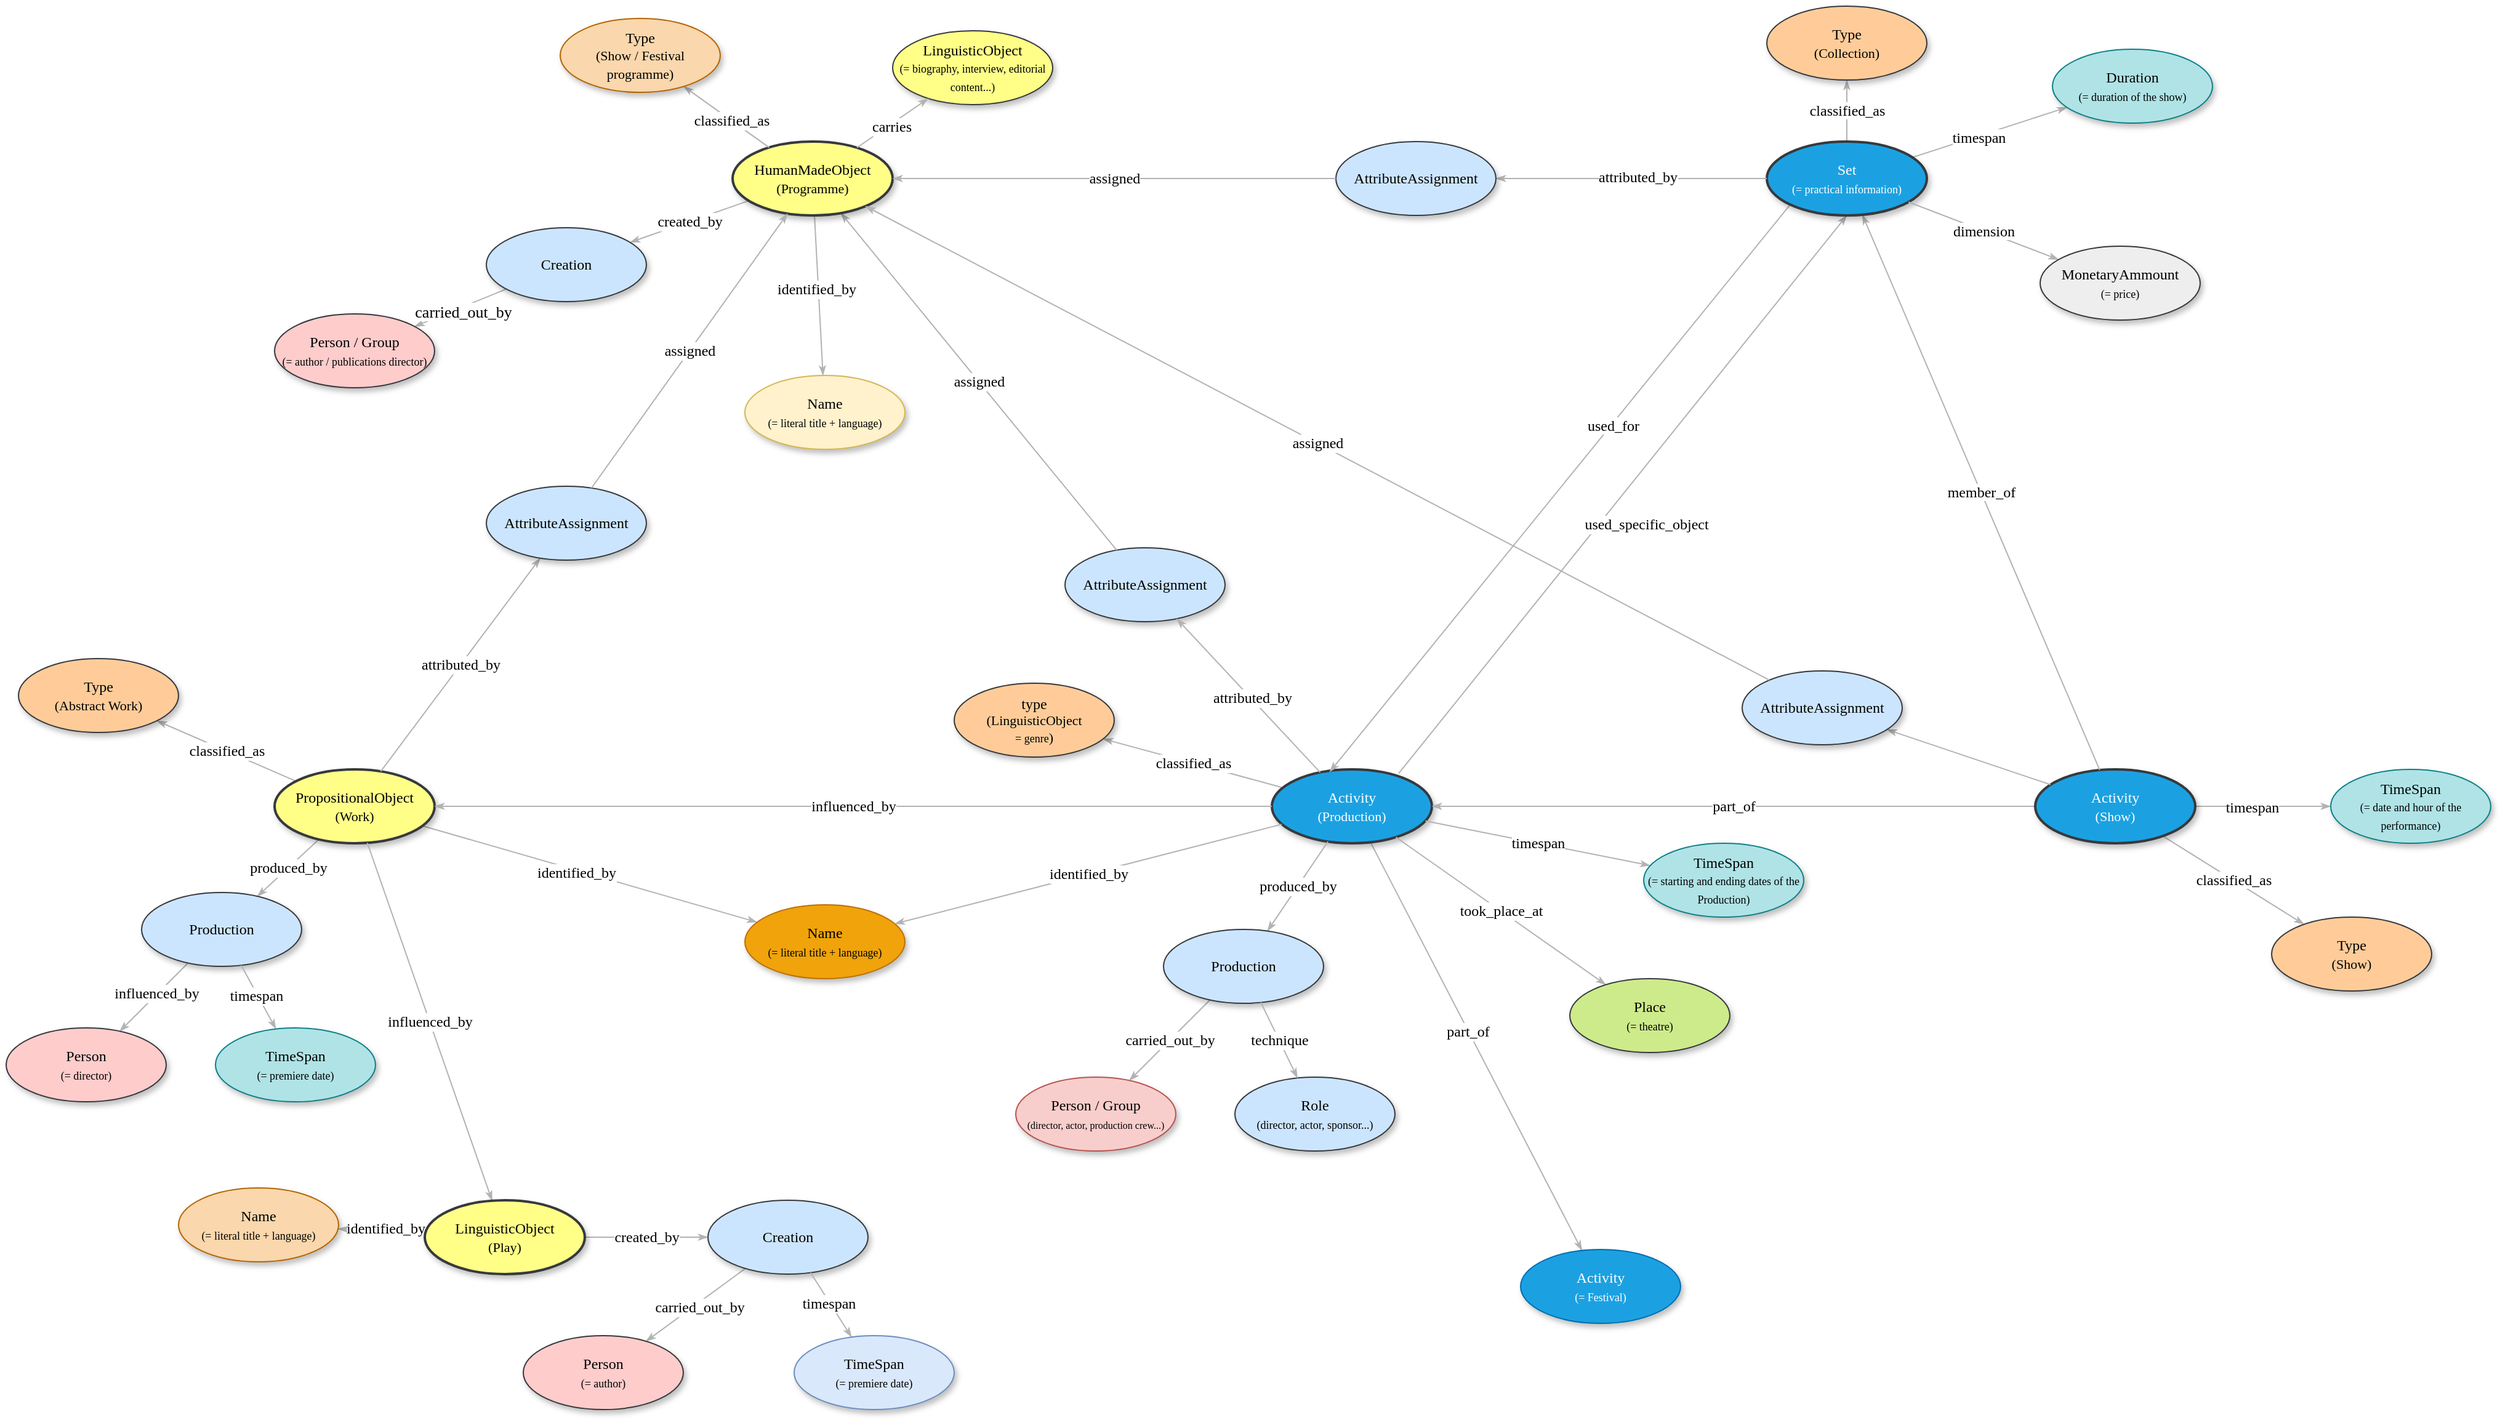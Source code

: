 <mxfile version="26.2.2">
  <diagram name="Page-1" id="I1qVu183hGC_iuVQ6kgP">
    <mxGraphModel dx="1477" dy="676" grid="1" gridSize="10" guides="1" tooltips="1" connect="1" arrows="1" fold="1" page="1" pageScale="1" pageWidth="2336" pageHeight="1654" math="0" shadow="0">
      <root>
        <mxCell id="0" />
        <mxCell id="1" parent="0" />
        <mxCell id="SjXOArpb8AO9h-SlpNLg-1" style="edgeStyle=none;rounded=1;html=1;labelBackgroundColor=#FFFFFF;startArrow=none;startFill=0;startSize=5;endArrow=classicThin;endFill=1;endSize=5;jettySize=auto;orthogonalLoop=1;strokeColor=#B3B3B3;strokeWidth=1;fontFamily=Verdana;fontSize=12" edge="1" parent="1" source="SjXOArpb8AO9h-SlpNLg-5" target="SjXOArpb8AO9h-SlpNLg-6">
          <mxGeometry relative="1" as="geometry" />
        </mxCell>
        <mxCell id="SjXOArpb8AO9h-SlpNLg-2" value="&lt;font style=&quot;font-size: 12px;&quot; face=&quot;Verdana&quot;&gt;identified_by&lt;/font&gt;" style="edgeLabel;html=1;align=center;verticalAlign=middle;resizable=0;points=[];labelBackgroundColor=#FFFFFF;" vertex="1" connectable="0" parent="SjXOArpb8AO9h-SlpNLg-1">
          <mxGeometry x="-0.08" y="-2" relative="1" as="geometry">
            <mxPoint as="offset" />
          </mxGeometry>
        </mxCell>
        <mxCell id="SjXOArpb8AO9h-SlpNLg-3" value="classified_as" style="edgeStyle=none;rounded=1;html=1;labelBackgroundColor=#FFFFFF;startArrow=none;startFill=0;startSize=5;endArrow=classicThin;endFill=1;endSize=5;jettySize=auto;orthogonalLoop=1;strokeColor=#B3B3B3;strokeWidth=1;fontFamily=Verdana;fontSize=12" edge="1" parent="1" source="SjXOArpb8AO9h-SlpNLg-5" target="SjXOArpb8AO9h-SlpNLg-13">
          <mxGeometry relative="1" as="geometry" />
        </mxCell>
        <mxCell id="SjXOArpb8AO9h-SlpNLg-4" value="produced_by" style="edgeStyle=none;rounded=1;html=1;labelBackgroundColor=#FFFFFF;startArrow=none;startFill=0;startSize=5;endArrow=classicThin;endFill=1;endSize=5;jettySize=auto;orthogonalLoop=1;strokeColor=#B3B3B3;strokeWidth=1;fontFamily=Verdana;fontSize=12" edge="1" parent="1" source="SjXOArpb8AO9h-SlpNLg-5" target="SjXOArpb8AO9h-SlpNLg-9">
          <mxGeometry relative="1" as="geometry" />
        </mxCell>
        <mxCell id="SjXOArpb8AO9h-SlpNLg-5" value="PropositionalObject&lt;div&gt;&lt;span style=&quot;font-size: 11px; background-color: initial;&quot;&gt;(W&lt;/span&gt;&lt;span style=&quot;font-size: 11px; background-color: initial;&quot;&gt;ork)&lt;/span&gt;&lt;/div&gt;" style="ellipse;whiteSpace=wrap;html=1;rounded=0;shadow=1;comic=0;labelBackgroundColor=none;strokeWidth=2;fontFamily=Verdana;fontSize=12;align=center;fillColor=#ffff88;strokeColor=#36393d;" vertex="1" parent="1">
          <mxGeometry x="238" y="710" width="130" height="60" as="geometry" />
        </mxCell>
        <mxCell id="SjXOArpb8AO9h-SlpNLg-6" value="&lt;span&gt;Name&lt;/span&gt;&lt;div&gt;&lt;span&gt;&lt;font style=&quot;font-size: 9px;&quot;&gt;(= literal title + language)&lt;/font&gt;&lt;/span&gt;&lt;/div&gt;" style="ellipse;whiteSpace=wrap;html=1;rounded=0;shadow=1;comic=0;labelBackgroundColor=none;strokeWidth=1;fontFamily=Verdana;fontSize=12;align=center;fillColor=#f0a30a;strokeColor=#BD7000;fontColor=#000000;" vertex="1" parent="1">
          <mxGeometry x="620" y="820" width="130" height="60" as="geometry" />
        </mxCell>
        <mxCell id="SjXOArpb8AO9h-SlpNLg-7" value="" style="edgeStyle=none;rounded=1;html=1;labelBackgroundColor=none;startArrow=none;startFill=0;startSize=5;endArrow=classicThin;endFill=1;endSize=5;jettySize=auto;orthogonalLoop=1;strokeColor=#B3B3B3;strokeWidth=1;fontFamily=Verdana;fontSize=12" edge="1" parent="1" source="SjXOArpb8AO9h-SlpNLg-9" target="SjXOArpb8AO9h-SlpNLg-11">
          <mxGeometry relative="1" as="geometry" />
        </mxCell>
        <mxCell id="SjXOArpb8AO9h-SlpNLg-8" value="&lt;font face=&quot;Verdana&quot; style=&quot;font-size: 12px;&quot;&gt;influenced_by&lt;/font&gt;" style="edgeLabel;html=1;align=center;verticalAlign=middle;resizable=0;points=[];" vertex="1" connectable="0" parent="SjXOArpb8AO9h-SlpNLg-7">
          <mxGeometry x="-0.064" relative="1" as="geometry">
            <mxPoint y="-1" as="offset" />
          </mxGeometry>
        </mxCell>
        <mxCell id="SjXOArpb8AO9h-SlpNLg-9" value="&lt;span&gt;Production&lt;/span&gt;" style="ellipse;whiteSpace=wrap;html=1;rounded=0;shadow=1;comic=0;labelBackgroundColor=none;strokeWidth=1;fontFamily=Verdana;fontSize=12;align=center;fillColor=#cce5ff;strokeColor=#36393d;" vertex="1" parent="1">
          <mxGeometry x="130" y="810" width="130" height="60" as="geometry" />
        </mxCell>
        <mxCell id="SjXOArpb8AO9h-SlpNLg-11" value="&lt;span&gt;Person&lt;/span&gt;&lt;div&gt;&lt;span&gt;&lt;font style=&quot;font-size: 9px;&quot;&gt;(= director)&lt;/font&gt;&lt;/span&gt;&lt;/div&gt;" style="ellipse;whiteSpace=wrap;html=1;rounded=0;shadow=1;comic=0;labelBackgroundColor=none;strokeWidth=1;fontFamily=Verdana;fontSize=12;align=center;fillColor=#ffcccc;strokeColor=#36393d;" vertex="1" parent="1">
          <mxGeometry x="20" y="920" width="130" height="60" as="geometry" />
        </mxCell>
        <mxCell id="SjXOArpb8AO9h-SlpNLg-13" value="Type&lt;div&gt;&lt;font style=&quot;font-size: 11px;&quot;&gt;(Abstract Work)&lt;/font&gt;&lt;/div&gt;" style="ellipse;whiteSpace=wrap;html=1;rounded=0;shadow=1;comic=0;labelBackgroundColor=none;strokeWidth=1;fontFamily=Verdana;fontSize=12;align=center;fillColor=#ffcc99;strokeColor=#36393d;" vertex="1" parent="1">
          <mxGeometry x="30" y="620" width="130" height="60" as="geometry" />
        </mxCell>
        <mxCell id="SjXOArpb8AO9h-SlpNLg-14" value="" style="edgeStyle=none;rounded=1;html=1;labelBackgroundColor=#FFFFFF;startArrow=none;startFill=0;startSize=5;endArrow=classicThin;endFill=1;endSize=5;jettySize=auto;orthogonalLoop=1;strokeColor=#B3B3B3;strokeWidth=1;fontFamily=Verdana;fontSize=12;" edge="1" parent="1" source="SjXOArpb8AO9h-SlpNLg-9" target="SjXOArpb8AO9h-SlpNLg-16">
          <mxGeometry relative="1" as="geometry">
            <mxPoint x="686" y="715" as="sourcePoint" />
          </mxGeometry>
        </mxCell>
        <mxCell id="SjXOArpb8AO9h-SlpNLg-15" value="&lt;font style=&quot;font-size: 12px;&quot; face=&quot;Verdana&quot;&gt;timespan&lt;/font&gt;" style="edgeLabel;html=1;align=center;verticalAlign=middle;resizable=0;points=[];labelBackgroundColor=#FFFFFF;" vertex="1" connectable="0" parent="SjXOArpb8AO9h-SlpNLg-14">
          <mxGeometry x="-0.103" y="-1" relative="1" as="geometry">
            <mxPoint y="1" as="offset" />
          </mxGeometry>
        </mxCell>
        <mxCell id="SjXOArpb8AO9h-SlpNLg-16" value="&lt;span&gt;TimeSpan&lt;/span&gt;&lt;div&gt;&lt;span&gt;&lt;font style=&quot;font-size: 9px;&quot;&gt;(= premiere date)&lt;/font&gt;&lt;/span&gt;&lt;/div&gt;" style="ellipse;whiteSpace=wrap;html=1;rounded=0;shadow=1;comic=0;labelBackgroundColor=none;strokeWidth=1;fontFamily=Verdana;fontSize=12;align=center;fillColor=#b0e3e6;strokeColor=#0e8088;" vertex="1" parent="1">
          <mxGeometry x="190" y="920" width="130" height="60" as="geometry" />
        </mxCell>
        <mxCell id="SjXOArpb8AO9h-SlpNLg-17" value="&lt;span&gt;AttributeAssignment&lt;/span&gt;" style="ellipse;whiteSpace=wrap;html=1;rounded=0;shadow=1;comic=0;labelBackgroundColor=none;strokeWidth=1;fontFamily=Verdana;fontSize=12;align=center;fillColor=#cce5ff;strokeColor=#36393d;" vertex="1" parent="1">
          <mxGeometry x="880" y="530" width="130" height="60" as="geometry" />
        </mxCell>
        <mxCell id="SjXOArpb8AO9h-SlpNLg-18" value="attributed_by" style="edgeStyle=none;rounded=1;html=1;labelBackgroundColor=#FFFFFF;startArrow=none;startFill=0;startSize=5;endArrow=classicThin;endFill=1;endSize=5;jettySize=auto;orthogonalLoop=1;strokeColor=#B3B3B3;strokeWidth=1;fontFamily=Verdana;fontSize=12" edge="1" parent="1" source="SjXOArpb8AO9h-SlpNLg-5" target="SjXOArpb8AO9h-SlpNLg-113">
          <mxGeometry relative="1" as="geometry">
            <mxPoint x="370" y="750" as="sourcePoint" />
            <mxPoint x="486" y="720" as="targetPoint" />
          </mxGeometry>
        </mxCell>
        <mxCell id="SjXOArpb8AO9h-SlpNLg-20" value="assigned" style="edgeStyle=none;rounded=1;html=1;labelBackgroundColor=#FFFFFF;startArrow=none;startFill=0;startSize=5;endArrow=classicThin;endFill=1;endSize=5;jettySize=auto;orthogonalLoop=1;strokeColor=#B3B3B3;strokeWidth=1;fontFamily=Verdana;fontSize=12" edge="1" parent="1" source="SjXOArpb8AO9h-SlpNLg-17" target="SjXOArpb8AO9h-SlpNLg-89">
          <mxGeometry relative="1" as="geometry">
            <mxPoint x="615" y="693" as="sourcePoint" />
            <mxPoint x="536.492" y="546.244" as="targetPoint" />
          </mxGeometry>
        </mxCell>
        <mxCell id="SjXOArpb8AO9h-SlpNLg-22" value="influen&lt;span style=&quot;background-color: light-dark(rgb(255, 255, 255), rgb(18, 18, 18)); color: light-dark(rgb(0, 0, 0), rgb(255, 255, 255));&quot;&gt;ced_by&lt;/span&gt;" style="edgeStyle=none;rounded=1;html=1;labelBackgroundColor=#FFFFFF;startArrow=none;startFill=0;startSize=5;endArrow=classicThin;endFill=1;endSize=5;jettySize=auto;orthogonalLoop=1;strokeColor=#B3B3B3;strokeWidth=1;fontFamily=Verdana;fontSize=12" edge="1" parent="1" source="SjXOArpb8AO9h-SlpNLg-5" target="SjXOArpb8AO9h-SlpNLg-104">
          <mxGeometry relative="1" as="geometry">
            <mxPoint x="313" y="795" as="sourcePoint" />
            <mxPoint x="599.166" y="964.385" as="targetPoint" />
          </mxGeometry>
        </mxCell>
        <mxCell id="SjXOArpb8AO9h-SlpNLg-23" style="edgeStyle=none;rounded=1;html=1;labelBackgroundColor=#FFFFFF;startArrow=none;startFill=0;startSize=5;endArrow=classicThin;endFill=1;endSize=5;jettySize=auto;orthogonalLoop=1;strokeColor=#B3B3B3;strokeWidth=1;fontFamily=Verdana;fontSize=12" edge="1" parent="1" source="SjXOArpb8AO9h-SlpNLg-27" target="SjXOArpb8AO9h-SlpNLg-30">
          <mxGeometry relative="1" as="geometry" />
        </mxCell>
        <mxCell id="SjXOArpb8AO9h-SlpNLg-24" value="&lt;font style=&quot;font-size: 12px;&quot; face=&quot;Verdana&quot;&gt;part_of&lt;/font&gt;" style="edgeLabel;html=1;align=center;verticalAlign=middle;resizable=0;points=[];labelBackgroundColor=#FFFFFF;" vertex="1" connectable="0" parent="SjXOArpb8AO9h-SlpNLg-23">
          <mxGeometry x="-0.08" y="-1" relative="1" as="geometry">
            <mxPoint as="offset" />
          </mxGeometry>
        </mxCell>
        <mxCell id="SjXOArpb8AO9h-SlpNLg-25" value="&lt;span style=&quot;background-color: rgb(255, 255, 255);&quot;&gt;classified_as&lt;/span&gt;" style="edgeStyle=none;rounded=1;html=1;labelBackgroundColor=#FFFFFF;startArrow=none;startFill=0;startSize=5;endArrow=classicThin;endFill=1;endSize=5;jettySize=auto;orthogonalLoop=1;strokeColor=#B3B3B3;strokeWidth=1;fontFamily=Verdana;fontSize=12" edge="1" parent="1" source="SjXOArpb8AO9h-SlpNLg-27" target="SjXOArpb8AO9h-SlpNLg-39">
          <mxGeometry relative="1" as="geometry" />
        </mxCell>
        <mxCell id="SjXOArpb8AO9h-SlpNLg-27" value="&lt;div&gt;Activity&lt;/div&gt;&lt;div&gt;&lt;font style=&quot;font-size: 11px;&quot;&gt;(Production)&lt;/font&gt;&lt;/div&gt;" style="ellipse;whiteSpace=wrap;html=1;rounded=0;shadow=1;comic=0;labelBackgroundColor=none;strokeWidth=2;fontFamily=Verdana;fontSize=12;align=center;fillColor=#1ba1e2;strokeColor=#36393D;fontColor=#ffffff;" vertex="1" parent="1">
          <mxGeometry x="1048" y="710" width="130" height="60" as="geometry" />
        </mxCell>
        <mxCell id="SjXOArpb8AO9h-SlpNLg-28" value="took_place_at" style="edgeStyle=none;rounded=1;html=1;labelBackgroundColor=#FFFFFF;startArrow=none;startFill=0;startSize=5;endArrow=classicThin;endFill=1;endSize=5;jettySize=auto;orthogonalLoop=1;strokeColor=#B3B3B3;strokeWidth=1;fontFamily=Verdana;fontSize=12" edge="1" parent="1" source="SjXOArpb8AO9h-SlpNLg-27" target="SjXOArpb8AO9h-SlpNLg-36">
          <mxGeometry relative="1" as="geometry" />
        </mxCell>
        <mxCell id="SjXOArpb8AO9h-SlpNLg-29" value="timespan" style="edgeStyle=none;rounded=1;html=1;labelBackgroundColor=#FFFFFF;startArrow=none;startFill=0;startSize=5;endArrow=classicThin;endFill=1;endSize=5;jettySize=auto;orthogonalLoop=1;strokeColor=#B3B3B3;strokeWidth=1;fontFamily=Verdana;fontSize=12" edge="1" parent="1" source="SjXOArpb8AO9h-SlpNLg-27" target="SjXOArpb8AO9h-SlpNLg-35">
          <mxGeometry relative="1" as="geometry" />
        </mxCell>
        <mxCell id="SjXOArpb8AO9h-SlpNLg-30" value="&lt;span&gt;Activity&lt;/span&gt;&lt;div&gt;&lt;span&gt;&lt;font style=&quot;font-size: 9px;&quot;&gt;(= Festival)&lt;/font&gt;&lt;/span&gt;&lt;/div&gt;" style="ellipse;whiteSpace=wrap;html=1;rounded=0;shadow=1;comic=0;labelBackgroundColor=none;strokeWidth=1;fontFamily=Verdana;fontSize=12;align=center;fillColor=#1ba1e2;strokeColor=#006EAF;fontColor=#ffffff;" vertex="1" parent="1">
          <mxGeometry x="1250" y="1100" width="130" height="60" as="geometry" />
        </mxCell>
        <mxCell id="SjXOArpb8AO9h-SlpNLg-31" value="carried_out_by" style="edgeStyle=none;rounded=1;html=1;labelBackgroundColor=#FFFFFF;startArrow=none;startFill=0;startSize=5;endArrow=classicThin;endFill=1;endSize=5;jettySize=auto;orthogonalLoop=1;strokeColor=#B3B3B3;strokeWidth=1;fontFamily=Verdana;fontSize=12" edge="1" parent="1" source="SjXOArpb8AO9h-SlpNLg-46" target="SjXOArpb8AO9h-SlpNLg-33">
          <mxGeometry relative="1" as="geometry">
            <mxPoint x="1488" y="850" as="sourcePoint" />
          </mxGeometry>
        </mxCell>
        <mxCell id="SjXOArpb8AO9h-SlpNLg-33" value="&lt;span&gt;Person / Group&lt;/span&gt;&lt;div&gt;&lt;span&gt;&lt;font style=&quot;font-size: 8px;&quot;&gt;(director, actor, production crew...)&lt;/font&gt;&lt;/span&gt;&lt;/div&gt;" style="ellipse;whiteSpace=wrap;html=1;rounded=0;shadow=1;comic=0;labelBackgroundColor=none;strokeWidth=1;fontFamily=Verdana;fontSize=12;align=center;fillColor=#f8cecc;strokeColor=#b85450;" vertex="1" parent="1">
          <mxGeometry x="840" y="960" width="130" height="60" as="geometry" />
        </mxCell>
        <mxCell id="SjXOArpb8AO9h-SlpNLg-34" value="used_specific_object" style="edgeStyle=none;rounded=1;html=1;labelBackgroundColor=#FFFFFF;startArrow=none;startFill=0;startSize=5;endArrow=classicThin;endFill=1;endSize=5;jettySize=auto;orthogonalLoop=1;strokeColor=#B3B3B3;strokeWidth=1;fontFamily=Verdana;fontSize=12;exitX=0.792;exitY=0.056;exitDx=0;exitDy=0;entryX=0.5;entryY=1;entryDx=0;entryDy=0;exitPerimeter=0;" edge="1" parent="1" source="SjXOArpb8AO9h-SlpNLg-27" target="SjXOArpb8AO9h-SlpNLg-73">
          <mxGeometry x="-0.027" y="-30" relative="1" as="geometry">
            <mxPoint x="1160" y="670" as="sourcePoint" />
            <mxPoint x="1520" y="330" as="targetPoint" />
            <mxPoint as="offset" />
          </mxGeometry>
        </mxCell>
        <mxCell id="SjXOArpb8AO9h-SlpNLg-35" value="&lt;span&gt;TimeSpan&lt;/span&gt;&lt;div&gt;&lt;span&gt;&lt;font style=&quot;font-size: 9px;&quot;&gt;(= starting and ending dates of the Production)&lt;/font&gt;&lt;/span&gt;&lt;/div&gt;" style="ellipse;whiteSpace=wrap;html=1;rounded=0;shadow=1;comic=0;labelBackgroundColor=none;strokeWidth=1;fontFamily=Verdana;fontSize=12;align=center;fillColor=#b0e3e6;strokeColor=#0e8088;" vertex="1" parent="1">
          <mxGeometry x="1350" y="770" width="130" height="60" as="geometry" />
        </mxCell>
        <mxCell id="SjXOArpb8AO9h-SlpNLg-36" value="&lt;span&gt;Place&lt;/span&gt;&lt;div&gt;&lt;span&gt;&lt;font style=&quot;font-size: 9px;&quot;&gt;(= theatre)&lt;/font&gt;&lt;/span&gt;&lt;/div&gt;" style="ellipse;whiteSpace=wrap;html=1;rounded=0;shadow=1;comic=0;labelBackgroundColor=none;strokeWidth=1;fontFamily=Verdana;fontSize=12;align=center;fillColor=#cdeb8b;strokeColor=#36393d;" vertex="1" parent="1">
          <mxGeometry x="1290" y="880" width="130" height="60" as="geometry" />
        </mxCell>
        <mxCell id="SjXOArpb8AO9h-SlpNLg-38" value="influenced_by" style="edgeStyle=none;rounded=1;html=1;labelBackgroundColor=#FFFFFF;startArrow=none;startFill=0;startSize=5;endArrow=classicThin;endFill=1;endSize=5;jettySize=auto;orthogonalLoop=1;strokeColor=#B3B3B3;strokeWidth=1;fontFamily=Verdana;fontSize=12" edge="1" parent="1" source="SjXOArpb8AO9h-SlpNLg-27" target="SjXOArpb8AO9h-SlpNLg-5">
          <mxGeometry relative="1" as="geometry">
            <mxPoint x="928" y="770" as="targetPoint" />
          </mxGeometry>
        </mxCell>
        <mxCell id="SjXOArpb8AO9h-SlpNLg-39" value="type&lt;div style=&quot;font-size: 11px;&quot;&gt;(&lt;font style=&quot;font-size: 11px;&quot;&gt;LinguisticObject&lt;/font&gt;&lt;/div&gt;&lt;div style=&quot;&quot;&gt;&lt;font style=&quot;font-size: 9px;&quot;&gt; = genre&lt;/font&gt;&lt;span style=&quot;font-size: 11px;&quot;&gt;)&lt;/span&gt;&lt;/div&gt;" style="ellipse;whiteSpace=wrap;html=1;rounded=0;shadow=1;comic=0;labelBackgroundColor=none;strokeWidth=1;fontFamily=Verdana;fontSize=12;align=center;rotation=0;fillColor=#ffcc99;strokeColor=#36393d;" vertex="1" parent="1">
          <mxGeometry x="790" y="640" width="130" height="60" as="geometry" />
        </mxCell>
        <mxCell id="SjXOArpb8AO9h-SlpNLg-40" value="identified_by" style="edgeStyle=none;rounded=1;html=1;labelBackgroundColor=#FFFFFF;startArrow=none;startFill=0;startSize=5;endArrow=classicThin;endFill=1;endSize=5;jettySize=auto;orthogonalLoop=1;strokeColor=#B3B3B3;strokeWidth=1;fontFamily=Verdana;fontSize=12" edge="1" parent="1" source="SjXOArpb8AO9h-SlpNLg-27" target="SjXOArpb8AO9h-SlpNLg-6">
          <mxGeometry relative="1" as="geometry">
            <mxPoint x="902.676" y="896.237" as="targetPoint" />
          </mxGeometry>
        </mxCell>
        <mxCell id="SjXOArpb8AO9h-SlpNLg-45" value="produced_by" style="edgeStyle=none;rounded=1;html=1;labelBackgroundColor=#FFFFFF;startArrow=none;startFill=0;startSize=5;endArrow=classicThin;endFill=1;endSize=5;jettySize=auto;orthogonalLoop=1;strokeColor=#B3B3B3;strokeWidth=1;fontFamily=Verdana;fontSize=12" edge="1" parent="1" source="SjXOArpb8AO9h-SlpNLg-27" target="SjXOArpb8AO9h-SlpNLg-46">
          <mxGeometry relative="1" as="geometry">
            <mxPoint x="1309.937" y="394.997" as="sourcePoint" />
          </mxGeometry>
        </mxCell>
        <mxCell id="SjXOArpb8AO9h-SlpNLg-46" value="&lt;span&gt;Production&lt;/span&gt;" style="ellipse;whiteSpace=wrap;html=1;rounded=0;shadow=1;comic=0;labelBackgroundColor=none;strokeWidth=1;fontFamily=Verdana;fontSize=12;align=center;fillColor=#cce5ff;strokeColor=#36393d;" vertex="1" parent="1">
          <mxGeometry x="960" y="840" width="130" height="60" as="geometry" />
        </mxCell>
        <mxCell id="SjXOArpb8AO9h-SlpNLg-47" value="&lt;span&gt;Role&lt;/span&gt;&lt;div&gt;&lt;span&gt;&lt;font style=&quot;font-size: 9px;&quot;&gt;(director, actor, sponsor...)&lt;/font&gt;&lt;/span&gt;&lt;/div&gt;" style="ellipse;whiteSpace=wrap;html=1;rounded=0;shadow=1;comic=0;labelBackgroundColor=none;strokeWidth=1;fontFamily=Verdana;fontSize=12;align=center;fillColor=#cce5ff;strokeColor=#36393d;" vertex="1" parent="1">
          <mxGeometry x="1018" y="960" width="130" height="60" as="geometry" />
        </mxCell>
        <mxCell id="SjXOArpb8AO9h-SlpNLg-48" value="technique" style="edgeStyle=none;rounded=1;html=1;labelBackgroundColor=#FFFFFF;startArrow=none;startFill=0;startSize=5;endArrow=classicThin;endFill=1;endSize=5;jettySize=auto;orthogonalLoop=1;strokeColor=#B3B3B3;strokeWidth=1;fontFamily=Verdana;fontSize=12" edge="1" parent="1" source="SjXOArpb8AO9h-SlpNLg-46" target="SjXOArpb8AO9h-SlpNLg-47">
          <mxGeometry relative="1" as="geometry">
            <mxPoint x="1337" y="886" as="sourcePoint" />
            <mxPoint x="1429" y="954" as="targetPoint" />
          </mxGeometry>
        </mxCell>
        <mxCell id="SjXOArpb8AO9h-SlpNLg-49" value="" style="edgeStyle=none;rounded=1;html=1;labelBackgroundColor=#FFFFFF;startArrow=none;startFill=0;startSize=5;endArrow=classicThin;endFill=1;endSize=5;jettySize=auto;orthogonalLoop=1;strokeColor=#B3B3B3;strokeWidth=1;fontFamily=Verdana;fontSize=12" edge="1" parent="1" source="SjXOArpb8AO9h-SlpNLg-27" target="SjXOArpb8AO9h-SlpNLg-17">
          <mxGeometry relative="1" as="geometry">
            <mxPoint x="1108" y="820" as="sourcePoint" />
          </mxGeometry>
        </mxCell>
        <mxCell id="SjXOArpb8AO9h-SlpNLg-50" value="&lt;font face=&quot;Verdana&quot; style=&quot;font-size: 12px;&quot;&gt;attributed_by&lt;/font&gt;" style="edgeLabel;html=1;align=center;verticalAlign=middle;resizable=0;points=[];" vertex="1" connectable="0" parent="SjXOArpb8AO9h-SlpNLg-49">
          <mxGeometry x="-0.041" y="-1" relative="1" as="geometry">
            <mxPoint as="offset" />
          </mxGeometry>
        </mxCell>
        <mxCell id="SjXOArpb8AO9h-SlpNLg-52" style="edgeStyle=none;rounded=1;html=1;labelBackgroundColor=none;startArrow=none;startFill=0;startSize=5;endArrow=classicThin;endFill=1;endSize=5;jettySize=auto;orthogonalLoop=1;strokeColor=#B3B3B3;strokeWidth=1;fontFamily=Verdana;fontSize=12" edge="1" parent="1" source="SjXOArpb8AO9h-SlpNLg-56" target="SjXOArpb8AO9h-SlpNLg-57">
          <mxGeometry relative="1" as="geometry" />
        </mxCell>
        <mxCell id="SjXOArpb8AO9h-SlpNLg-53" value="&lt;font face=&quot;Verdana&quot; style=&quot;font-size: 12px; background-color: rgb(255, 255, 255);&quot;&gt;timespan&lt;/font&gt;" style="edgeLabel;html=1;align=center;verticalAlign=middle;resizable=0;points=[];" vertex="1" connectable="0" parent="SjXOArpb8AO9h-SlpNLg-52">
          <mxGeometry x="-0.16" y="-1" relative="1" as="geometry">
            <mxPoint as="offset" />
          </mxGeometry>
        </mxCell>
        <mxCell id="SjXOArpb8AO9h-SlpNLg-54" value="&lt;span style=&quot;background-color: rgb(255, 255, 255);&quot;&gt;part_of&lt;/span&gt;" style="edgeStyle=none;rounded=1;html=1;labelBackgroundColor=none;startArrow=none;startFill=0;startSize=5;endArrow=classicThin;endFill=1;endSize=5;jettySize=auto;orthogonalLoop=1;strokeColor=#B3B3B3;strokeWidth=1;fontFamily=Verdana;fontSize=12" edge="1" parent="1" source="SjXOArpb8AO9h-SlpNLg-56" target="SjXOArpb8AO9h-SlpNLg-27">
          <mxGeometry relative="1" as="geometry">
            <mxPoint x="1818" y="790" as="targetPoint" />
          </mxGeometry>
        </mxCell>
        <mxCell id="SjXOArpb8AO9h-SlpNLg-55" value="&lt;span style=&quot;background-color: rgb(255, 255, 255);&quot;&gt;classified_as&lt;/span&gt;" style="edgeStyle=none;rounded=1;html=1;labelBackgroundColor=none;startArrow=none;startFill=0;startSize=5;endArrow=classicThin;endFill=1;endSize=5;jettySize=auto;orthogonalLoop=1;strokeColor=#B3B3B3;strokeWidth=1;fontFamily=Verdana;fontSize=12" edge="1" parent="1" source="SjXOArpb8AO9h-SlpNLg-56" target="SjXOArpb8AO9h-SlpNLg-58">
          <mxGeometry relative="1" as="geometry" />
        </mxCell>
        <mxCell id="SjXOArpb8AO9h-SlpNLg-56" value="Activity&lt;div&gt;&lt;font style=&quot;font-size: 11px;&quot;&gt;(Show)&lt;/font&gt;&lt;/div&gt;" style="ellipse;whiteSpace=wrap;html=1;rounded=0;shadow=1;comic=0;labelBackgroundColor=none;strokeWidth=2;fontFamily=Verdana;fontSize=12;align=center;fillColor=#1ba1e2;fontColor=#ffffff;strokeColor=#36393D;" vertex="1" parent="1">
          <mxGeometry x="1668" y="710" width="130" height="60" as="geometry" />
        </mxCell>
        <mxCell id="SjXOArpb8AO9h-SlpNLg-57" value="&lt;span&gt;TimeSpan&lt;/span&gt;&lt;div&gt;&lt;span&gt;&lt;font style=&quot;font-size: 9px;&quot;&gt;(= date and hour of the performance)&lt;/font&gt;&lt;/span&gt;&lt;/div&gt;" style="ellipse;whiteSpace=wrap;html=1;rounded=0;shadow=1;comic=0;labelBackgroundColor=none;strokeWidth=1;fontFamily=Verdana;fontSize=12;align=center;fillColor=#b0e3e6;strokeColor=#0e8088;" vertex="1" parent="1">
          <mxGeometry x="1908" y="710" width="130" height="60" as="geometry" />
        </mxCell>
        <mxCell id="SjXOArpb8AO9h-SlpNLg-58" value="&lt;span&gt;Type&lt;/span&gt;&lt;div&gt;&lt;span&gt;&lt;font style=&quot;font-size: 11px;&quot;&gt;(Show)&lt;/font&gt;&lt;/span&gt;&lt;/div&gt;" style="ellipse;whiteSpace=wrap;html=1;rounded=0;shadow=1;comic=0;labelBackgroundColor=none;strokeWidth=1;fontFamily=Verdana;fontSize=12;align=center;fillColor=#ffcc99;strokeColor=#36393d;" vertex="1" parent="1">
          <mxGeometry x="1860" y="830" width="130" height="60" as="geometry" />
        </mxCell>
        <mxCell id="SjXOArpb8AO9h-SlpNLg-60" value="&lt;span style=&quot;background-color: rgb(255, 255, 255);&quot;&gt;member_of&lt;/span&gt;" style="edgeStyle=none;rounded=1;html=1;labelBackgroundColor=none;startArrow=none;startFill=0;startSize=5;endArrow=classicThin;endFill=1;endSize=5;jettySize=auto;orthogonalLoop=1;strokeColor=#B3B3B3;strokeWidth=1;fontFamily=Verdana;fontSize=12" edge="1" parent="1" source="SjXOArpb8AO9h-SlpNLg-56" target="SjXOArpb8AO9h-SlpNLg-73">
          <mxGeometry relative="1" as="geometry">
            <mxPoint x="1770" y="610" as="sourcePoint" />
            <mxPoint x="1695.139" y="633.597" as="targetPoint" />
          </mxGeometry>
        </mxCell>
        <mxCell id="SjXOArpb8AO9h-SlpNLg-66" value="" style="edgeStyle=none;rounded=1;html=1;labelBackgroundColor=#FFFFFF;startArrow=none;startFill=0;startSize=5;endArrow=classicThin;endFill=1;endSize=5;jettySize=auto;orthogonalLoop=1;strokeColor=#B3B3B3;strokeWidth=1;fontFamily=Verdana;fontSize=12" edge="1" parent="1" source="SjXOArpb8AO9h-SlpNLg-56" target="SjXOArpb8AO9h-SlpNLg-115">
          <mxGeometry relative="1" as="geometry">
            <mxPoint x="1845" y="820" as="sourcePoint" />
          </mxGeometry>
        </mxCell>
        <mxCell id="SjXOArpb8AO9h-SlpNLg-67" value="&lt;font face=&quot;Verdana&quot; style=&quot;font-size: 12px;&quot;&gt;attributed_by&lt;/font&gt;" style="edgeLabel;html=1;align=center;verticalAlign=middle;resizable=0;points=[];" vertex="1" connectable="0" parent="SjXOArpb8AO9h-SlpNLg-66">
          <mxGeometry x="-0.041" y="-1" relative="1" as="geometry">
            <mxPoint x="-110" y="-29" as="offset" />
          </mxGeometry>
        </mxCell>
        <mxCell id="SjXOArpb8AO9h-SlpNLg-69" style="edgeStyle=none;rounded=1;html=1;labelBackgroundColor=none;startArrow=none;startFill=0;startSize=5;endArrow=classicThin;endFill=1;endSize=5;jettySize=auto;orthogonalLoop=1;strokeColor=#B3B3B3;strokeWidth=1;fontFamily=Verdana;fontSize=12" edge="1" parent="1" source="SjXOArpb8AO9h-SlpNLg-73" target="SjXOArpb8AO9h-SlpNLg-74">
          <mxGeometry relative="1" as="geometry" />
        </mxCell>
        <mxCell id="SjXOArpb8AO9h-SlpNLg-70" value="&lt;font face=&quot;Verdana&quot; style=&quot;font-size: 12px; background-color: rgb(255, 255, 255);&quot;&gt;timespan&lt;/font&gt;" style="edgeLabel;html=1;align=center;verticalAlign=middle;resizable=0;points=[];" vertex="1" connectable="0" parent="SjXOArpb8AO9h-SlpNLg-69">
          <mxGeometry x="-0.16" y="-1" relative="1" as="geometry">
            <mxPoint as="offset" />
          </mxGeometry>
        </mxCell>
        <mxCell id="SjXOArpb8AO9h-SlpNLg-71" value="&lt;span style=&quot;background-color: rgb(255, 255, 255);&quot;&gt;used_for&lt;/span&gt;" style="edgeStyle=none;rounded=1;html=1;labelBackgroundColor=none;startArrow=none;startFill=0;startSize=5;endArrow=classicThin;endFill=1;endSize=5;jettySize=auto;orthogonalLoop=1;strokeColor=#B3B3B3;strokeWidth=1;fontFamily=Verdana;fontSize=12;entryX=0.362;entryY=0.033;entryDx=0;entryDy=0;entryPerimeter=0;exitX=0;exitY=1;exitDx=0;exitDy=0;" edge="1" parent="1" source="SjXOArpb8AO9h-SlpNLg-73" target="SjXOArpb8AO9h-SlpNLg-27">
          <mxGeometry x="-0.224" y="1" relative="1" as="geometry">
            <mxPoint x="1214.465" y="396.162" as="targetPoint" />
            <mxPoint as="offset" />
          </mxGeometry>
        </mxCell>
        <mxCell id="SjXOArpb8AO9h-SlpNLg-72" value="&lt;span style=&quot;background-color: rgb(255, 255, 255);&quot;&gt;classified_as&lt;/span&gt;" style="edgeStyle=none;rounded=1;html=1;labelBackgroundColor=none;startArrow=none;startFill=0;startSize=5;endArrow=classicThin;endFill=1;endSize=5;jettySize=auto;orthogonalLoop=1;strokeColor=#B3B3B3;strokeWidth=1;fontFamily=Verdana;fontSize=12" edge="1" parent="1" source="SjXOArpb8AO9h-SlpNLg-73" target="SjXOArpb8AO9h-SlpNLg-75">
          <mxGeometry relative="1" as="geometry" />
        </mxCell>
        <mxCell id="SjXOArpb8AO9h-SlpNLg-73" value="&lt;span&gt;&lt;font style=&quot;color: rgb(255, 255, 255);&quot;&gt;Set&lt;/font&gt;&lt;/span&gt;&lt;div style=&quot;color: rgb(0, 0, 0);&quot;&gt;&lt;font style=&quot;font-size: 9px; color: rgb(255, 255, 255);&quot;&gt;(= practical information&lt;/font&gt;&lt;span style=&quot;color: light-dark(rgb(255, 255, 255), rgb(18, 18, 18)); font-size: 9px; background-color: transparent;&quot;&gt;)&lt;/span&gt;&lt;/div&gt;" style="ellipse;whiteSpace=wrap;html=1;rounded=0;shadow=1;comic=0;labelBackgroundColor=none;strokeWidth=2;fontFamily=Verdana;fontSize=12;align=center;fillColor=#1ba1e2;fontColor=#ffffff;strokeColor=#36393D;" vertex="1" parent="1">
          <mxGeometry x="1450" y="200" width="130" height="60" as="geometry" />
        </mxCell>
        <mxCell id="SjXOArpb8AO9h-SlpNLg-74" value="&lt;span&gt;Duration&lt;/span&gt;&lt;div&gt;&lt;span&gt;&lt;font style=&quot;font-size: 9px;&quot;&gt;(= duration of the show)&lt;/font&gt;&lt;/span&gt;&lt;/div&gt;" style="ellipse;whiteSpace=wrap;html=1;rounded=0;shadow=1;comic=0;labelBackgroundColor=none;strokeWidth=1;fontFamily=Verdana;fontSize=12;align=center;fillColor=#b0e3e6;strokeColor=#0e8088;" vertex="1" parent="1">
          <mxGeometry x="1682" y="125" width="130" height="60" as="geometry" />
        </mxCell>
        <mxCell id="SjXOArpb8AO9h-SlpNLg-75" value="&lt;span&gt;Type&lt;/span&gt;&lt;div&gt;&lt;span&gt;&lt;font style=&quot;font-size: 11px;&quot;&gt;(Collection)&lt;/font&gt;&lt;/span&gt;&lt;/div&gt;" style="ellipse;whiteSpace=wrap;html=1;rounded=0;shadow=1;comic=0;labelBackgroundColor=none;strokeWidth=1;fontFamily=Verdana;fontSize=12;align=center;fillColor=#ffcc99;strokeColor=#36393d;" vertex="1" parent="1">
          <mxGeometry x="1450" y="90" width="130" height="60" as="geometry" />
        </mxCell>
        <mxCell id="SjXOArpb8AO9h-SlpNLg-77" value="&lt;span style=&quot;background-color: rgb(255, 255, 255);&quot;&gt;dimension&lt;/span&gt;" style="edgeStyle=none;rounded=1;html=1;labelBackgroundColor=none;startArrow=none;startFill=0;startSize=5;endArrow=classicThin;endFill=1;endSize=5;jettySize=auto;orthogonalLoop=1;strokeColor=#B3B3B3;strokeWidth=1;fontFamily=Verdana;fontSize=12" edge="1" parent="1" source="SjXOArpb8AO9h-SlpNLg-73" target="SjXOArpb8AO9h-SlpNLg-78">
          <mxGeometry relative="1" as="geometry">
            <mxPoint x="1460" y="-5" as="sourcePoint" />
          </mxGeometry>
        </mxCell>
        <mxCell id="SjXOArpb8AO9h-SlpNLg-78" value="&lt;span style=&quot;color: rgb(0, 0, 0);&quot;&gt;MonetaryAmmount&lt;/span&gt;&lt;div style=&quot;color: rgb(0, 0, 0);&quot;&gt;&lt;font style=&quot;font-size: 9px;&quot;&gt;(=&amp;nbsp;&lt;/font&gt;&lt;span style=&quot;font-size: 9px; background-color: transparent;&quot;&gt;price)&lt;/span&gt;&lt;/div&gt;" style="ellipse;whiteSpace=wrap;html=1;rounded=0;shadow=1;comic=0;labelBackgroundColor=none;strokeWidth=1;fontFamily=Verdana;fontSize=12;align=center;rotation=0;fillColor=#eeeeee;strokeColor=#36393d;" vertex="1" parent="1">
          <mxGeometry x="1672" y="285" width="130" height="60" as="geometry" />
        </mxCell>
        <mxCell id="SjXOArpb8AO9h-SlpNLg-83" value="" style="edgeStyle=none;rounded=1;html=1;labelBackgroundColor=#FFFFFF;startArrow=none;startFill=0;startSize=5;endArrow=classicThin;endFill=1;endSize=5;jettySize=auto;orthogonalLoop=1;strokeColor=#B3B3B3;strokeWidth=1;fontFamily=Verdana;fontSize=12" edge="1" parent="1" source="SjXOArpb8AO9h-SlpNLg-73" target="SjXOArpb8AO9h-SlpNLg-114">
          <mxGeometry relative="1" as="geometry">
            <mxPoint x="1685" y="260" as="sourcePoint" />
          </mxGeometry>
        </mxCell>
        <mxCell id="SjXOArpb8AO9h-SlpNLg-84" value="&lt;font face=&quot;Verdana&quot; style=&quot;font-size: 12px;&quot;&gt;attributed_by&lt;/font&gt;" style="edgeLabel;html=1;align=center;verticalAlign=middle;resizable=0;points=[];" vertex="1" connectable="0" parent="SjXOArpb8AO9h-SlpNLg-83">
          <mxGeometry x="-0.041" y="-1" relative="1" as="geometry">
            <mxPoint as="offset" />
          </mxGeometry>
        </mxCell>
        <mxCell id="SjXOArpb8AO9h-SlpNLg-86" style="edgeStyle=none;rounded=1;html=1;labelBackgroundColor=#FFFFFF;startArrow=none;startFill=0;startSize=5;endArrow=classicThin;endFill=1;endSize=5;jettySize=auto;orthogonalLoop=1;strokeColor=#B3B3B3;strokeWidth=1;fontFamily=Verdana;fontSize=12" edge="1" parent="1" source="SjXOArpb8AO9h-SlpNLg-89" target="SjXOArpb8AO9h-SlpNLg-90">
          <mxGeometry relative="1" as="geometry" />
        </mxCell>
        <mxCell id="SjXOArpb8AO9h-SlpNLg-87" value="&lt;font style=&quot;font-size: 12px;&quot; face=&quot;Verdana&quot;&gt;identified_by&lt;/font&gt;" style="edgeLabel;html=1;align=center;verticalAlign=middle;resizable=0;points=[];labelBackgroundColor=#FFFFFF;" vertex="1" connectable="0" parent="SjXOArpb8AO9h-SlpNLg-86">
          <mxGeometry x="-0.08" y="-2" relative="1" as="geometry">
            <mxPoint as="offset" />
          </mxGeometry>
        </mxCell>
        <mxCell id="SjXOArpb8AO9h-SlpNLg-88" value="created_by" style="edgeStyle=none;rounded=1;html=1;labelBackgroundColor=#FFFFFF;startArrow=none;startFill=0;startSize=5;endArrow=classicThin;endFill=1;endSize=5;jettySize=auto;orthogonalLoop=1;strokeColor=#B3B3B3;strokeWidth=1;fontFamily=Verdana;fontSize=12" edge="1" parent="1" source="SjXOArpb8AO9h-SlpNLg-89" target="SjXOArpb8AO9h-SlpNLg-93">
          <mxGeometry relative="1" as="geometry" />
        </mxCell>
        <mxCell id="SjXOArpb8AO9h-SlpNLg-89" value="&lt;div&gt;&lt;span style=&quot;background-color: initial;&quot;&gt;HumanMadeObject&lt;/span&gt;&lt;/div&gt;&lt;div&gt;&lt;span style=&quot;font-size: 11px; background-color: initial;&quot;&gt;(Programme&lt;/span&gt;&lt;span style=&quot;font-size: 11px; background-color: initial;&quot;&gt;)&lt;/span&gt;&lt;/div&gt;" style="ellipse;whiteSpace=wrap;html=1;rounded=0;shadow=1;comic=0;labelBackgroundColor=none;strokeWidth=2;fontFamily=Verdana;fontSize=12;align=center;fillColor=#ffff88;strokeColor=#36393d;" vertex="1" parent="1">
          <mxGeometry x="610" y="200" width="130" height="60" as="geometry" />
        </mxCell>
        <mxCell id="SjXOArpb8AO9h-SlpNLg-90" value="&lt;span&gt;Name&lt;/span&gt;&lt;div&gt;&lt;span&gt;&lt;font style=&quot;font-size: 9px;&quot;&gt;(= literal title + language)&lt;/font&gt;&lt;/span&gt;&lt;/div&gt;" style="ellipse;whiteSpace=wrap;html=1;rounded=0;shadow=1;comic=0;labelBackgroundColor=none;strokeWidth=1;fontFamily=Verdana;fontSize=12;align=center;fillColor=#fff2cc;strokeColor=#d6b656;" vertex="1" parent="1">
          <mxGeometry x="620" y="390" width="130" height="60" as="geometry" />
        </mxCell>
        <mxCell id="SjXOArpb8AO9h-SlpNLg-91" value="" style="edgeStyle=none;rounded=1;html=1;labelBackgroundColor=none;startArrow=none;startFill=0;startSize=5;endArrow=classicThin;endFill=1;endSize=5;jettySize=auto;orthogonalLoop=1;strokeColor=#B3B3B3;strokeWidth=1;fontFamily=Verdana;fontSize=12" edge="1" parent="1" source="SjXOArpb8AO9h-SlpNLg-93" target="SjXOArpb8AO9h-SlpNLg-94">
          <mxGeometry relative="1" as="geometry" />
        </mxCell>
        <mxCell id="SjXOArpb8AO9h-SlpNLg-92" value="&lt;font style=&quot;font-size: 13px;&quot; face=&quot;Verdana&quot;&gt;carried_out_by&lt;/font&gt;" style="edgeLabel;html=1;align=center;verticalAlign=middle;resizable=0;points=[];" vertex="1" connectable="0" parent="SjXOArpb8AO9h-SlpNLg-91">
          <mxGeometry x="-0.034" y="3" relative="1" as="geometry">
            <mxPoint as="offset" />
          </mxGeometry>
        </mxCell>
        <mxCell id="SjXOArpb8AO9h-SlpNLg-93" value="&lt;span&gt;Creation&lt;/span&gt;" style="ellipse;whiteSpace=wrap;html=1;rounded=0;shadow=1;comic=0;labelBackgroundColor=none;strokeWidth=1;fontFamily=Verdana;fontSize=12;align=center;fillColor=#cce5ff;strokeColor=#36393d;" vertex="1" parent="1">
          <mxGeometry x="410" y="270" width="130" height="60" as="geometry" />
        </mxCell>
        <mxCell id="SjXOArpb8AO9h-SlpNLg-94" value="&lt;span&gt;Person / Group&lt;/span&gt;&lt;div&gt;&lt;span&gt;&lt;font style=&quot;font-size: 9px;&quot;&gt;(= author / publications director)&lt;/font&gt;&lt;/span&gt;&lt;/div&gt;" style="ellipse;whiteSpace=wrap;html=1;rounded=0;shadow=1;comic=0;labelBackgroundColor=none;strokeWidth=1;fontFamily=Verdana;fontSize=12;align=center;fillColor=#ffcccc;strokeColor=#36393d;" vertex="1" parent="1">
          <mxGeometry x="238" y="340" width="130" height="60" as="geometry" />
        </mxCell>
        <mxCell id="SjXOArpb8AO9h-SlpNLg-95" value="" style="edgeStyle=none;rounded=1;html=1;labelBackgroundColor=#FFFFFF;startArrow=none;startFill=0;startSize=5;endArrow=classicThin;endFill=1;endSize=5;jettySize=auto;orthogonalLoop=1;strokeColor=#B3B3B3;strokeWidth=1;fontFamily=Verdana;fontSize=12;" edge="1" parent="1" source="SjXOArpb8AO9h-SlpNLg-89" target="SjXOArpb8AO9h-SlpNLg-97">
          <mxGeometry relative="1" as="geometry">
            <mxPoint x="970" y="370" as="sourcePoint" />
          </mxGeometry>
        </mxCell>
        <mxCell id="SjXOArpb8AO9h-SlpNLg-96" value="&lt;font style=&quot;font-size: 12px;&quot; face=&quot;Verdana&quot;&gt;classified_as&lt;/font&gt;" style="edgeLabel;html=1;align=center;verticalAlign=middle;resizable=0;points=[];labelBackgroundColor=#FFFFFF;" vertex="1" connectable="0" parent="SjXOArpb8AO9h-SlpNLg-95">
          <mxGeometry x="-0.103" y="-1" relative="1" as="geometry">
            <mxPoint y="1" as="offset" />
          </mxGeometry>
        </mxCell>
        <mxCell id="SjXOArpb8AO9h-SlpNLg-97" value="&lt;span&gt;Type&lt;/span&gt;&lt;div&gt;&lt;span&gt;&lt;font style=&quot;font-size: 11px;&quot;&gt;(Show / Festival programme)&lt;/font&gt;&lt;/span&gt;&lt;/div&gt;" style="ellipse;whiteSpace=wrap;html=1;rounded=0;shadow=1;comic=0;labelBackgroundColor=none;strokeWidth=1;fontFamily=Verdana;fontSize=12;align=center;fillColor=#fad7ac;strokeColor=#b46504;" vertex="1" parent="1">
          <mxGeometry x="470" y="100" width="130" height="60" as="geometry" />
        </mxCell>
        <mxCell id="SjXOArpb8AO9h-SlpNLg-98" value="&lt;span&gt;LinguisticObject&lt;/span&gt;&lt;div&gt;&lt;span&gt;&lt;font style=&quot;font-size: 9px;&quot;&gt;(= biography, interview, editorial content...)&lt;/font&gt;&lt;/span&gt;&lt;/div&gt;" style="ellipse;whiteSpace=wrap;html=1;rounded=0;shadow=1;comic=0;labelBackgroundColor=none;strokeWidth=1;fontFamily=Verdana;fontSize=12;align=center;fillColor=#ffff88;strokeColor=#36393d;" vertex="1" parent="1">
          <mxGeometry x="740" y="110" width="130" height="60" as="geometry" />
        </mxCell>
        <mxCell id="SjXOArpb8AO9h-SlpNLg-99" style="edgeStyle=none;rounded=1;html=1;labelBackgroundColor=#FFFFFF;startArrow=none;startFill=0;startSize=5;endArrow=classicThin;endFill=1;endSize=5;jettySize=auto;orthogonalLoop=1;strokeColor=#B3B3B3;strokeWidth=1;fontFamily=Verdana;fontSize=12" edge="1" parent="1" source="SjXOArpb8AO9h-SlpNLg-89" target="SjXOArpb8AO9h-SlpNLg-98">
          <mxGeometry relative="1" as="geometry">
            <mxPoint x="716" y="266" as="sourcePoint" />
            <mxPoint x="784" y="324" as="targetPoint" />
          </mxGeometry>
        </mxCell>
        <mxCell id="SjXOArpb8AO9h-SlpNLg-100" value="&lt;font style=&quot;font-size: 12px;&quot; face=&quot;Verdana&quot;&gt;carries&lt;/font&gt;" style="edgeLabel;html=1;align=center;verticalAlign=middle;resizable=0;points=[];labelBackgroundColor=#FFFFFF;" vertex="1" connectable="0" parent="SjXOArpb8AO9h-SlpNLg-99">
          <mxGeometry x="-0.08" y="-2" relative="1" as="geometry">
            <mxPoint as="offset" />
          </mxGeometry>
        </mxCell>
        <mxCell id="SjXOArpb8AO9h-SlpNLg-101" style="edgeStyle=none;rounded=1;html=1;labelBackgroundColor=#FFFFFF;startArrow=none;startFill=0;startSize=5;endArrow=classicThin;endFill=1;endSize=5;jettySize=auto;orthogonalLoop=1;strokeColor=#B3B3B3;strokeWidth=1;fontFamily=Verdana;fontSize=12" edge="1" parent="1" source="SjXOArpb8AO9h-SlpNLg-104" target="SjXOArpb8AO9h-SlpNLg-105">
          <mxGeometry relative="1" as="geometry" />
        </mxCell>
        <mxCell id="SjXOArpb8AO9h-SlpNLg-102" value="&lt;font style=&quot;font-size: 12px;&quot; face=&quot;Verdana&quot;&gt;identified_by&lt;/font&gt;" style="edgeLabel;html=1;align=center;verticalAlign=middle;resizable=0;points=[];labelBackgroundColor=#FFFFFF;" vertex="1" connectable="0" parent="SjXOArpb8AO9h-SlpNLg-101">
          <mxGeometry x="-0.08" y="-2" relative="1" as="geometry">
            <mxPoint as="offset" />
          </mxGeometry>
        </mxCell>
        <mxCell id="SjXOArpb8AO9h-SlpNLg-103" value="created_by" style="edgeStyle=none;rounded=1;html=1;labelBackgroundColor=#FFFFFF;startArrow=none;startFill=0;startSize=5;endArrow=classicThin;endFill=1;endSize=5;jettySize=auto;orthogonalLoop=1;strokeColor=#B3B3B3;strokeWidth=1;fontFamily=Verdana;fontSize=12" edge="1" parent="1" source="SjXOArpb8AO9h-SlpNLg-104" target="SjXOArpb8AO9h-SlpNLg-108">
          <mxGeometry relative="1" as="geometry" />
        </mxCell>
        <mxCell id="SjXOArpb8AO9h-SlpNLg-104" value="LinguisticObject&lt;div&gt;&lt;span style=&quot;font-size: 11px; background-color: initial;&quot;&gt;(Play&lt;/span&gt;&lt;span style=&quot;font-size: 11px; background-color: initial;&quot;&gt;)&lt;/span&gt;&lt;/div&gt;" style="ellipse;whiteSpace=wrap;html=1;rounded=0;shadow=1;comic=0;labelBackgroundColor=none;strokeWidth=2;fontFamily=Verdana;fontSize=12;align=center;fillColor=#ffff88;strokeColor=#36393d;" vertex="1" parent="1">
          <mxGeometry x="360" y="1060" width="130" height="60" as="geometry" />
        </mxCell>
        <mxCell id="SjXOArpb8AO9h-SlpNLg-105" value="&lt;span&gt;Name&lt;/span&gt;&lt;div&gt;&lt;span&gt;&lt;font style=&quot;font-size: 9px;&quot;&gt;(= literal title + language)&lt;/font&gt;&lt;/span&gt;&lt;/div&gt;" style="ellipse;whiteSpace=wrap;html=1;rounded=0;shadow=1;comic=0;labelBackgroundColor=none;strokeWidth=1;fontFamily=Verdana;fontSize=12;align=center;fillColor=#fad7ac;strokeColor=#b46504;" vertex="1" parent="1">
          <mxGeometry x="160" y="1050" width="130" height="60" as="geometry" />
        </mxCell>
        <mxCell id="SjXOArpb8AO9h-SlpNLg-106" value="" style="edgeStyle=none;rounded=1;html=1;labelBackgroundColor=none;startArrow=none;startFill=0;startSize=5;endArrow=classicThin;endFill=1;endSize=5;jettySize=auto;orthogonalLoop=1;strokeColor=#B3B3B3;strokeWidth=1;fontFamily=Verdana;fontSize=12" edge="1" parent="1" source="SjXOArpb8AO9h-SlpNLg-108" target="SjXOArpb8AO9h-SlpNLg-109">
          <mxGeometry relative="1" as="geometry" />
        </mxCell>
        <mxCell id="SjXOArpb8AO9h-SlpNLg-107" value="&lt;font style=&quot;font-size: 12px;&quot; face=&quot;Verdana&quot;&gt;carried_out_by&lt;/font&gt;" style="edgeLabel;html=1;align=center;verticalAlign=middle;resizable=0;points=[];" vertex="1" connectable="0" parent="SjXOArpb8AO9h-SlpNLg-106">
          <mxGeometry x="-0.034" y="3" relative="1" as="geometry">
            <mxPoint as="offset" />
          </mxGeometry>
        </mxCell>
        <mxCell id="SjXOArpb8AO9h-SlpNLg-108" value="&lt;span&gt;Creation&lt;/span&gt;" style="ellipse;whiteSpace=wrap;html=1;rounded=0;shadow=1;comic=0;labelBackgroundColor=none;strokeWidth=1;fontFamily=Verdana;fontSize=12;align=center;fillColor=#cce5ff;strokeColor=#36393d;" vertex="1" parent="1">
          <mxGeometry x="590" y="1060" width="130" height="60" as="geometry" />
        </mxCell>
        <mxCell id="SjXOArpb8AO9h-SlpNLg-109" value="&lt;span&gt;Person&lt;/span&gt;&lt;div&gt;&lt;span&gt;&lt;font style=&quot;font-size: 9px;&quot;&gt;(= author)&lt;/font&gt;&lt;/span&gt;&lt;/div&gt;" style="ellipse;whiteSpace=wrap;html=1;rounded=0;shadow=1;comic=0;labelBackgroundColor=none;strokeWidth=1;fontFamily=Verdana;fontSize=12;align=center;fillColor=#ffcccc;strokeColor=#36393d;" vertex="1" parent="1">
          <mxGeometry x="440" y="1170" width="130" height="60" as="geometry" />
        </mxCell>
        <mxCell id="SjXOArpb8AO9h-SlpNLg-110" value="" style="edgeStyle=none;rounded=1;html=1;labelBackgroundColor=#FFFFFF;startArrow=none;startFill=0;startSize=5;endArrow=classicThin;endFill=1;endSize=5;jettySize=auto;orthogonalLoop=1;strokeColor=#B3B3B3;strokeWidth=1;fontFamily=Verdana;fontSize=12;" edge="1" parent="1" source="SjXOArpb8AO9h-SlpNLg-108" target="SjXOArpb8AO9h-SlpNLg-112">
          <mxGeometry relative="1" as="geometry">
            <mxPoint x="808" y="1020" as="sourcePoint" />
          </mxGeometry>
        </mxCell>
        <mxCell id="SjXOArpb8AO9h-SlpNLg-111" value="&lt;font style=&quot;font-size: 12px;&quot; face=&quot;Verdana&quot;&gt;timespan&lt;/font&gt;" style="edgeLabel;html=1;align=center;verticalAlign=middle;resizable=0;points=[];labelBackgroundColor=#FFFFFF;" vertex="1" connectable="0" parent="SjXOArpb8AO9h-SlpNLg-110">
          <mxGeometry x="-0.103" y="-1" relative="1" as="geometry">
            <mxPoint y="1" as="offset" />
          </mxGeometry>
        </mxCell>
        <mxCell id="SjXOArpb8AO9h-SlpNLg-112" value="&lt;span&gt;TimeSpan&lt;/span&gt;&lt;div&gt;&lt;span&gt;&lt;font style=&quot;font-size: 9px;&quot;&gt;(= premiere date)&lt;/font&gt;&lt;/span&gt;&lt;/div&gt;" style="ellipse;whiteSpace=wrap;html=1;rounded=0;shadow=1;comic=0;labelBackgroundColor=none;strokeWidth=1;fontFamily=Verdana;fontSize=12;align=center;fillColor=#dae8fc;strokeColor=#6c8ebf;" vertex="1" parent="1">
          <mxGeometry x="660" y="1170" width="130" height="60" as="geometry" />
        </mxCell>
        <mxCell id="SjXOArpb8AO9h-SlpNLg-113" value="&lt;span&gt;AttributeAssignment&lt;/span&gt;" style="ellipse;whiteSpace=wrap;html=1;rounded=0;shadow=1;comic=0;labelBackgroundColor=none;strokeWidth=1;fontFamily=Verdana;fontSize=12;align=center;fillColor=#cce5ff;strokeColor=#36393d;" vertex="1" parent="1">
          <mxGeometry x="410" y="480" width="130" height="60" as="geometry" />
        </mxCell>
        <mxCell id="SjXOArpb8AO9h-SlpNLg-114" value="&lt;span&gt;AttributeAssignment&lt;/span&gt;" style="ellipse;whiteSpace=wrap;html=1;rounded=0;shadow=1;comic=0;labelBackgroundColor=none;strokeWidth=1;fontFamily=Verdana;fontSize=12;align=center;fillColor=#cce5ff;strokeColor=#36393d;" vertex="1" parent="1">
          <mxGeometry x="1100" y="200" width="130" height="60" as="geometry" />
        </mxCell>
        <mxCell id="SjXOArpb8AO9h-SlpNLg-115" value="&lt;span&gt;AttributeAssignment&lt;/span&gt;" style="ellipse;whiteSpace=wrap;html=1;rounded=0;shadow=1;comic=0;labelBackgroundColor=none;strokeWidth=1;fontFamily=Verdana;fontSize=12;align=center;fillColor=#cce5ff;strokeColor=#36393d;" vertex="1" parent="1">
          <mxGeometry x="1430" y="630" width="130" height="60" as="geometry" />
        </mxCell>
        <mxCell id="SjXOArpb8AO9h-SlpNLg-117" value="assigned" style="edgeStyle=none;rounded=1;html=1;labelBackgroundColor=#FFFFFF;startArrow=none;startFill=0;startSize=5;endArrow=classicThin;endFill=1;endSize=5;jettySize=auto;orthogonalLoop=1;strokeColor=#B3B3B3;strokeWidth=1;fontFamily=Verdana;fontSize=12" edge="1" parent="1" source="SjXOArpb8AO9h-SlpNLg-113" target="SjXOArpb8AO9h-SlpNLg-89">
          <mxGeometry relative="1" as="geometry">
            <mxPoint x="914" y="542" as="sourcePoint" />
            <mxPoint x="716" y="278" as="targetPoint" />
          </mxGeometry>
        </mxCell>
        <mxCell id="SjXOArpb8AO9h-SlpNLg-118" value="assigned" style="edgeStyle=none;rounded=1;html=1;labelBackgroundColor=#FFFFFF;startArrow=none;startFill=0;startSize=5;endArrow=classicThin;endFill=1;endSize=5;jettySize=auto;orthogonalLoop=1;strokeColor=#B3B3B3;strokeWidth=1;fontFamily=Verdana;fontSize=12" edge="1" parent="1" source="SjXOArpb8AO9h-SlpNLg-115" target="SjXOArpb8AO9h-SlpNLg-89">
          <mxGeometry relative="1" as="geometry">
            <mxPoint x="924" y="552" as="sourcePoint" />
            <mxPoint x="726" y="288" as="targetPoint" />
          </mxGeometry>
        </mxCell>
        <mxCell id="SjXOArpb8AO9h-SlpNLg-119" value="assigned" style="edgeStyle=none;rounded=1;html=1;labelBackgroundColor=#FFFFFF;startArrow=none;startFill=0;startSize=5;endArrow=classicThin;endFill=1;endSize=5;jettySize=auto;orthogonalLoop=1;strokeColor=#B3B3B3;strokeWidth=1;fontFamily=Verdana;fontSize=12" edge="1" parent="1" source="SjXOArpb8AO9h-SlpNLg-114" target="SjXOArpb8AO9h-SlpNLg-89">
          <mxGeometry relative="1" as="geometry">
            <mxPoint x="934" y="562" as="sourcePoint" />
            <mxPoint x="736" y="298" as="targetPoint" />
          </mxGeometry>
        </mxCell>
      </root>
    </mxGraphModel>
  </diagram>
</mxfile>
